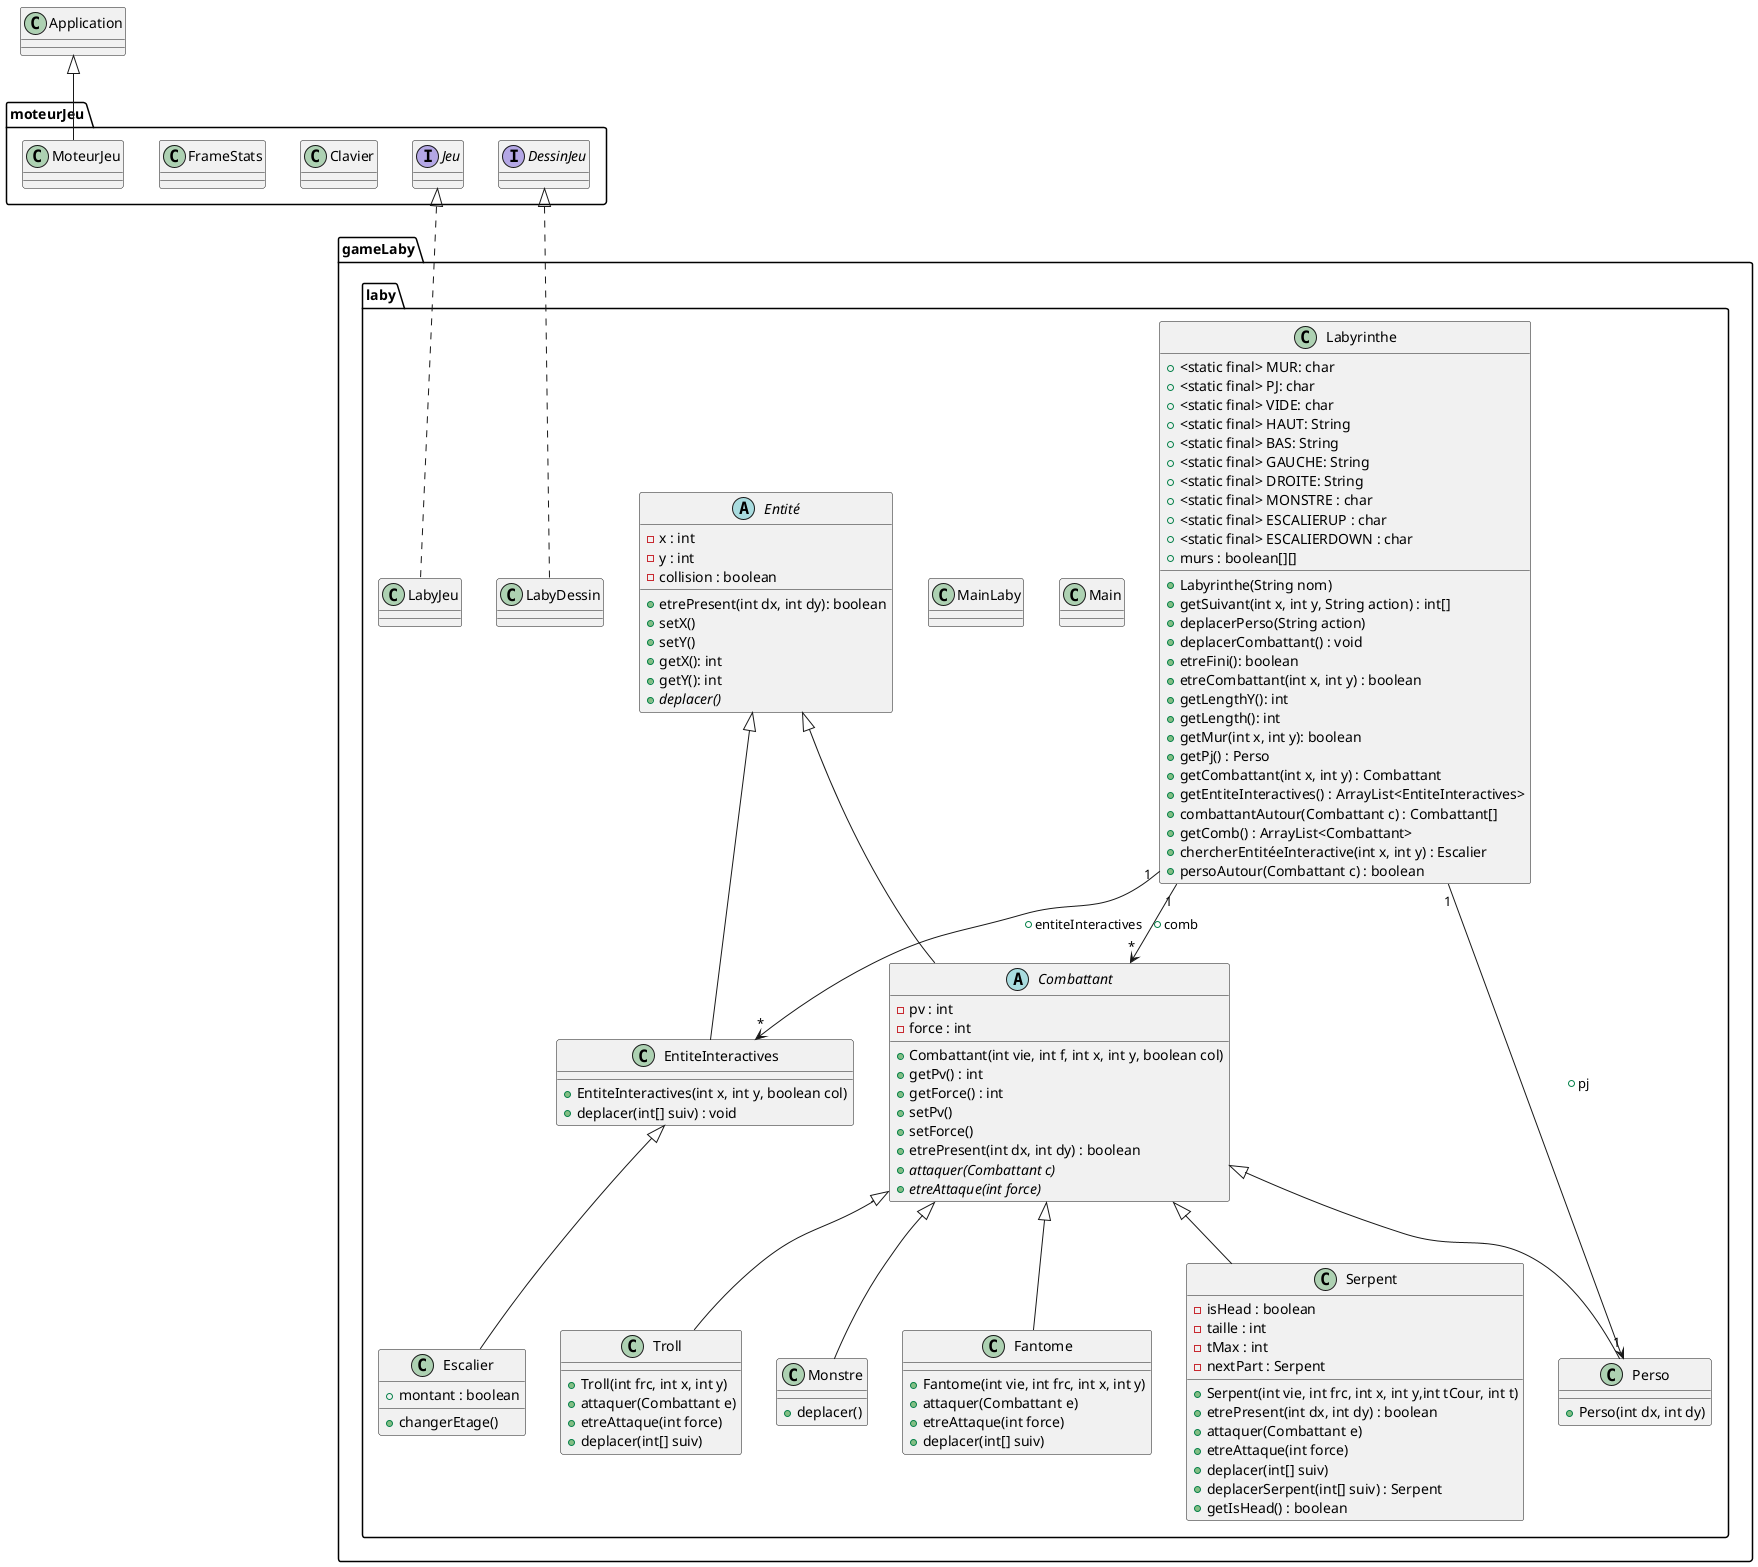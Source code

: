 @startuml

package gameLaby.laby{

class Labyrinthe{
+ <static final> MUR: char
+ <static final> PJ: char
+ <static final> VIDE: char
+ <static final> HAUT: String
+ <static final> BAS: String
+ <static final> GAUCHE: String
+ <static final> DROITE: String
+ <static final> MONSTRE : char
+ <static final> ESCALIERUP : char
+ <static final> ESCALIERDOWN : char
+ murs : boolean[][]
+ Labyrinthe(String nom)
+ getSuivant(int x, int y, String action) : int[]
+ deplacerPerso(String action)
+ deplacerCombattant() : void
+ etreFini(): boolean
+ etreCombattant(int x, int y) : boolean
+ getLengthY(): int
+ getLength(): int
+ getMur(int x, int y): boolean
+ getPj() : Perso
+ getCombattant(int x, int y) : Combattant
+ getEntiteInteractives() : ArrayList<EntiteInteractives>
+ combattantAutour(Combattant c) : Combattant[]
+ getComb() : ArrayList<Combattant>
+ chercherEntitéeInteractive(int x, int y) : Escalier
+ persoAutour(Combattant c) : boolean
}


class Main{
}

class MainLaby{
}

class Perso{
+Perso(int dx, int dy)
}

Abstract class Entité{
- x : int
- y : int
- collision : boolean
+ etrePresent(int dx, int dy): boolean
+setX()
+setY()
+getX(): int
+getY(): int
+{abstract}deplacer()
}

Abstract class Combattant{
- pv : int
- force : int
+ Combattant(int vie, int f, int x, int y, boolean col)
+ getPv() : int
+ getForce() : int
+ setPv()
+ setForce()
+ etrePresent(int dx, int dy) : boolean
+ {abstract}attaquer(Combattant c)
+ {abstract}etreAttaque(int force)
}

class EntiteInteractives{
+ EntiteInteractives(int x, int y, boolean col)
+ deplacer(int[] suiv) : void
}

class Monstre{
+ deplacer()
}

class Fantome{
+ Fantome(int vie, int frc, int x, int y)
+ attaquer(Combattant e)
+ etreAttaque(int force)
+ deplacer(int[] suiv)
}

class Serpent{
- isHead : boolean
- taille : int
- tMax : int
- nextPart : Serpent
+ Serpent(int vie, int frc, int x, int y,int tCour, int t)
+ etrePresent(int dx, int dy) : boolean
+ attaquer(Combattant e)
+ etreAttaque(int force)
+ deplacer(int[] suiv)
+ deplacerSerpent(int[] suiv) : Serpent
+ getIsHead() : boolean
}

class Troll{
+ Troll(int frc, int x, int y)
+ attaquer(Combattant e)
+ etreAttaque(int force)
+ deplacer(int[] suiv)
}

class Escalier{
+ montant : boolean
+ changerEtage()
}

class LabyJeu{
}

class LabyDessin{
}

}

package moteurJeu{

interface Jeu{
}

interface DessinJeu{
}

class Clavier{
}

class FrameStats{
}

class MoteurJeu{
}

}

Labyrinthe "1" --> "*" EntiteInteractives : + entiteInteractives
Labyrinthe "1" --> "*" Combattant : + comb
Labyrinthe "1" --> "1" Perso : + pj

Entité <|-- Combattant
Entité <|-- EntiteInteractives
Combattant <|-- Monstre
Combattant <|-- Perso
Combattant <|-- Fantome
Combattant <|-- Serpent
Combattant <|-- Troll
EntiteInteractives <|-- Escalier
Jeu <|.. LabyJeu
DessinJeu <|.. LabyDessin
Application <|-- MoteurJeu

@enduml